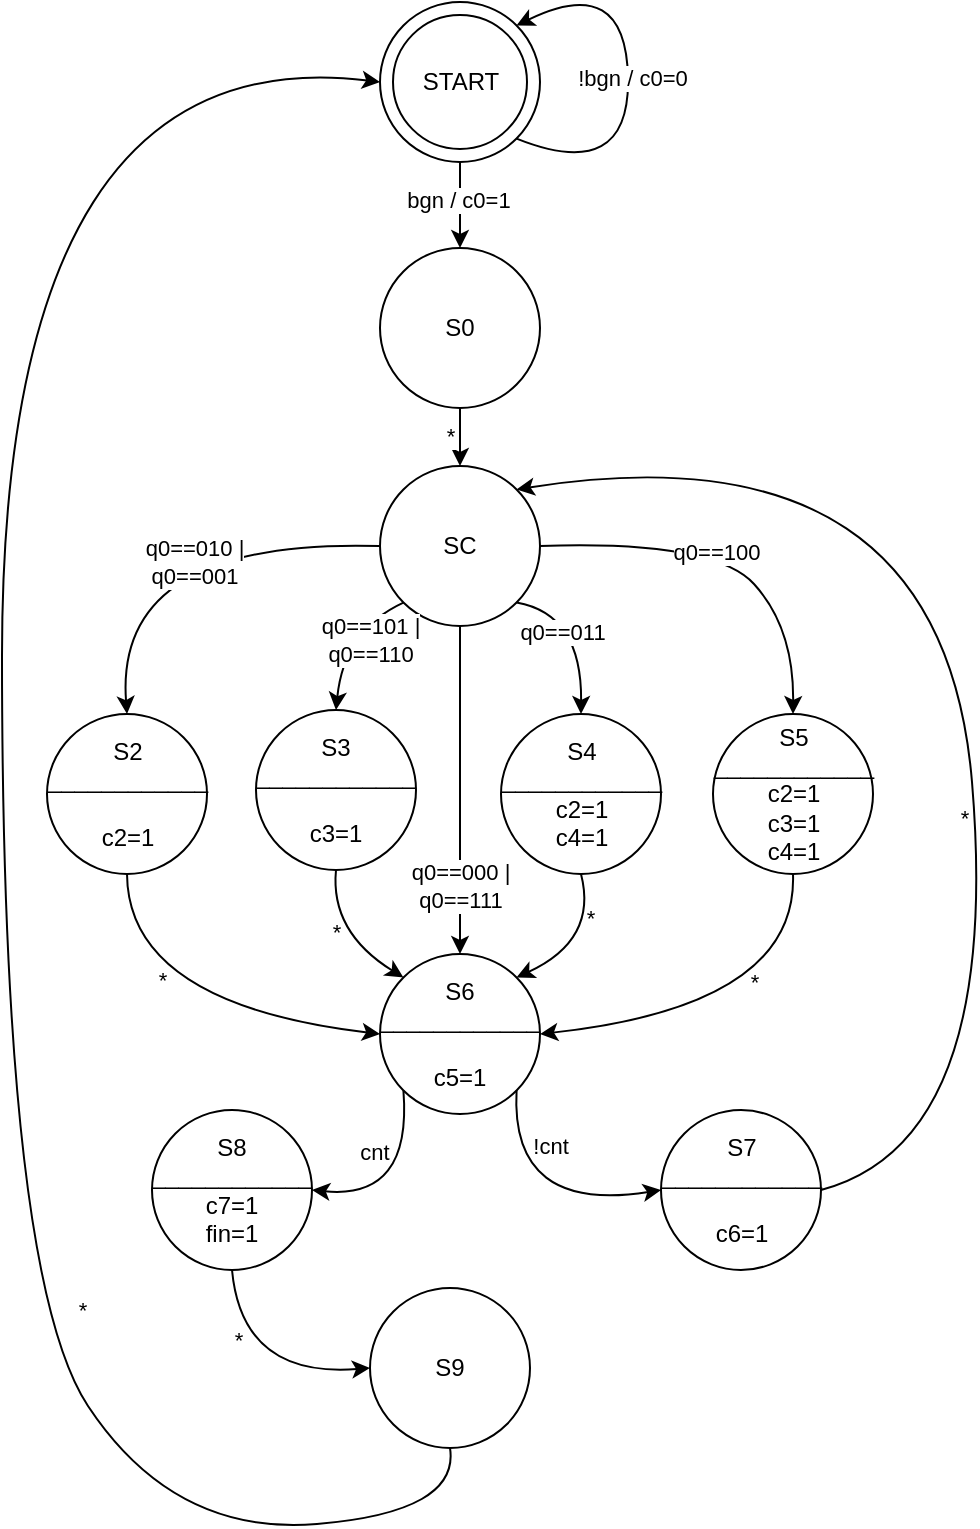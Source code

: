<mxfile version="24.2.5" type="device">
  <diagram name="Page-1" id="DgyS_MXJKcZcXVV9sVFN">
    <mxGraphModel dx="1991" dy="717" grid="0" gridSize="10" guides="1" tooltips="1" connect="1" arrows="1" fold="1" page="0" pageScale="1" pageWidth="850" pageHeight="1100" math="0" shadow="0">
      <root>
        <mxCell id="0" />
        <mxCell id="1" parent="0" />
        <mxCell id="X4ZpD0xZ3pDAeyfBsWEG-1" value="START" style="ellipse;whiteSpace=wrap;html=1;aspect=fixed;" parent="1" vertex="1">
          <mxGeometry x="29" y="138" width="80" height="80" as="geometry" />
        </mxCell>
        <mxCell id="X4ZpD0xZ3pDAeyfBsWEG-4" value="" style="curved=1;endArrow=classic;html=1;rounded=0;exitX=1;exitY=1;exitDx=0;exitDy=0;entryX=1;entryY=0;entryDx=0;entryDy=0;" parent="1" source="X4ZpD0xZ3pDAeyfBsWEG-1" target="X4ZpD0xZ3pDAeyfBsWEG-1" edge="1">
          <mxGeometry width="50" height="50" relative="1" as="geometry">
            <mxPoint x="133" y="215" as="sourcePoint" />
            <mxPoint x="183" y="165" as="targetPoint" />
            <Array as="points">
              <mxPoint x="154" y="229" />
              <mxPoint x="152" y="123" />
            </Array>
          </mxGeometry>
        </mxCell>
        <mxCell id="X4ZpD0xZ3pDAeyfBsWEG-5" value="!bgn / c0=0" style="edgeLabel;html=1;align=center;verticalAlign=middle;resizable=0;points=[];" parent="X4ZpD0xZ3pDAeyfBsWEG-4" vertex="1" connectable="0">
          <mxGeometry x="0.062" y="-2" relative="1" as="geometry">
            <mxPoint y="7" as="offset" />
          </mxGeometry>
        </mxCell>
        <mxCell id="X4ZpD0xZ3pDAeyfBsWEG-7" value="" style="endArrow=classic;html=1;rounded=0;exitX=0.5;exitY=1;exitDx=0;exitDy=0;entryX=0.5;entryY=0;entryDx=0;entryDy=0;" parent="1" target="X4ZpD0xZ3pDAeyfBsWEG-10" edge="1">
          <mxGeometry width="50" height="50" relative="1" as="geometry">
            <mxPoint x="69" y="218" as="sourcePoint" />
            <mxPoint x="69" y="261" as="targetPoint" />
          </mxGeometry>
        </mxCell>
        <mxCell id="X4ZpD0xZ3pDAeyfBsWEG-8" value="bgn / c0=1" style="edgeLabel;html=1;align=center;verticalAlign=middle;resizable=0;points=[];" parent="X4ZpD0xZ3pDAeyfBsWEG-7" vertex="1" connectable="0">
          <mxGeometry x="-0.111" y="-1" relative="1" as="geometry">
            <mxPoint as="offset" />
          </mxGeometry>
        </mxCell>
        <mxCell id="X4ZpD0xZ3pDAeyfBsWEG-15" value="" style="edgeStyle=orthogonalEdgeStyle;rounded=0;orthogonalLoop=1;jettySize=auto;html=1;" parent="1" source="X4ZpD0xZ3pDAeyfBsWEG-10" target="X4ZpD0xZ3pDAeyfBsWEG-14" edge="1">
          <mxGeometry relative="1" as="geometry" />
        </mxCell>
        <mxCell id="X4ZpD0xZ3pDAeyfBsWEG-21" value="*" style="edgeLabel;html=1;align=center;verticalAlign=middle;resizable=0;points=[];" parent="X4ZpD0xZ3pDAeyfBsWEG-15" vertex="1" connectable="0">
          <mxGeometry x="0.039" y="3" relative="1" as="geometry">
            <mxPoint x="-2" as="offset" />
          </mxGeometry>
        </mxCell>
        <mxCell id="X4ZpD0xZ3pDAeyfBsWEG-10" value="&lt;div&gt;S0&lt;/div&gt;" style="ellipse;whiteSpace=wrap;html=1;aspect=fixed;" parent="1" vertex="1">
          <mxGeometry x="29" y="261" width="80" height="80" as="geometry" />
        </mxCell>
        <mxCell id="X4ZpD0xZ3pDAeyfBsWEG-32" style="edgeStyle=orthogonalEdgeStyle;rounded=0;orthogonalLoop=1;jettySize=auto;html=1;entryX=0.5;entryY=0;entryDx=0;entryDy=0;" parent="1" source="X4ZpD0xZ3pDAeyfBsWEG-14" target="X4ZpD0xZ3pDAeyfBsWEG-20" edge="1">
          <mxGeometry relative="1" as="geometry" />
        </mxCell>
        <mxCell id="X4ZpD0xZ3pDAeyfBsWEG-33" value="&lt;div&gt;q0==000 |&lt;/div&gt;&lt;div&gt;q0==111&lt;br&gt;&lt;/div&gt;" style="edgeLabel;html=1;align=center;verticalAlign=middle;resizable=0;points=[];" parent="X4ZpD0xZ3pDAeyfBsWEG-32" vertex="1" connectable="0">
          <mxGeometry x="-0.213" y="-2" relative="1" as="geometry">
            <mxPoint x="2" y="65" as="offset" />
          </mxGeometry>
        </mxCell>
        <mxCell id="X4ZpD0xZ3pDAeyfBsWEG-14" value="SC" style="ellipse;whiteSpace=wrap;html=1;aspect=fixed;" parent="1" vertex="1">
          <mxGeometry x="29" y="370" width="80" height="80" as="geometry" />
        </mxCell>
        <mxCell id="X4ZpD0xZ3pDAeyfBsWEG-16" value="&lt;div&gt;S2&lt;/div&gt;&lt;div&gt;____________&lt;/div&gt;&lt;div&gt;&lt;br&gt;&lt;/div&gt;&lt;div&gt;c2=1&lt;br&gt;&lt;/div&gt;" style="ellipse;whiteSpace=wrap;html=1;aspect=fixed;" parent="1" vertex="1">
          <mxGeometry x="-137.5" y="494" width="80" height="80" as="geometry" />
        </mxCell>
        <mxCell id="X4ZpD0xZ3pDAeyfBsWEG-17" value="&lt;div&gt;S3&lt;/div&gt;&lt;div&gt;____________&lt;/div&gt;&lt;div&gt;&lt;br&gt;&lt;/div&gt;&lt;div&gt;c3=1&lt;br&gt;&lt;/div&gt;" style="ellipse;whiteSpace=wrap;html=1;aspect=fixed;" parent="1" vertex="1">
          <mxGeometry x="-33" y="492" width="80" height="80" as="geometry" />
        </mxCell>
        <mxCell id="X4ZpD0xZ3pDAeyfBsWEG-18" value="&lt;div&gt;S4&lt;/div&gt;&lt;div&gt;____________&lt;/div&gt;&lt;div&gt;c2=1&lt;/div&gt;&lt;div&gt;c4=1&lt;br&gt;&lt;/div&gt;" style="ellipse;whiteSpace=wrap;html=1;aspect=fixed;" parent="1" vertex="1">
          <mxGeometry x="89.5" y="494" width="80" height="80" as="geometry" />
        </mxCell>
        <mxCell id="X4ZpD0xZ3pDAeyfBsWEG-19" value="&lt;div&gt;S5&lt;/div&gt;&lt;div&gt;____________&lt;/div&gt;&lt;div&gt;c2=1&lt;/div&gt;&lt;div&gt;c3=1&lt;/div&gt;&lt;div&gt;c4=1&lt;br&gt;&lt;/div&gt;" style="ellipse;whiteSpace=wrap;html=1;aspect=fixed;" parent="1" vertex="1">
          <mxGeometry x="195.5" y="494" width="80" height="80" as="geometry" />
        </mxCell>
        <mxCell id="X4ZpD0xZ3pDAeyfBsWEG-20" value="&lt;div&gt;S6&lt;/div&gt;&lt;div&gt;____________&lt;/div&gt;&lt;div&gt;&lt;br&gt;&lt;/div&gt;&lt;div&gt;c5=1&lt;br&gt;&lt;/div&gt;" style="ellipse;whiteSpace=wrap;html=1;aspect=fixed;" parent="1" vertex="1">
          <mxGeometry x="29" y="614" width="80" height="80" as="geometry" />
        </mxCell>
        <mxCell id="X4ZpD0xZ3pDAeyfBsWEG-22" value="" style="curved=1;endArrow=classic;html=1;rounded=0;exitX=0;exitY=0.5;exitDx=0;exitDy=0;entryX=0.5;entryY=0;entryDx=0;entryDy=0;" parent="1" source="X4ZpD0xZ3pDAeyfBsWEG-14" target="X4ZpD0xZ3pDAeyfBsWEG-16" edge="1">
          <mxGeometry width="50" height="50" relative="1" as="geometry">
            <mxPoint x="-59" y="558" as="sourcePoint" />
            <mxPoint x="-9" y="508" as="targetPoint" />
            <Array as="points">
              <mxPoint x="-104" y="406" />
            </Array>
          </mxGeometry>
        </mxCell>
        <mxCell id="X4ZpD0xZ3pDAeyfBsWEG-23" value="&lt;div&gt;q0==010 |&lt;/div&gt;&lt;div&gt;q0==001&lt;br&gt;&lt;/div&gt;" style="edgeLabel;html=1;align=center;verticalAlign=middle;resizable=0;points=[];" parent="X4ZpD0xZ3pDAeyfBsWEG-22" vertex="1" connectable="0">
          <mxGeometry x="-0.165" y="11" relative="1" as="geometry">
            <mxPoint as="offset" />
          </mxGeometry>
        </mxCell>
        <mxCell id="X4ZpD0xZ3pDAeyfBsWEG-24" value="" style="curved=1;endArrow=classic;html=1;rounded=0;exitX=0;exitY=1;exitDx=0;exitDy=0;entryX=0.5;entryY=0;entryDx=0;entryDy=0;" parent="1" source="X4ZpD0xZ3pDAeyfBsWEG-14" target="X4ZpD0xZ3pDAeyfBsWEG-17" edge="1">
          <mxGeometry width="50" height="50" relative="1" as="geometry">
            <mxPoint x="-59" y="549" as="sourcePoint" />
            <mxPoint x="-9" y="499" as="targetPoint" />
            <Array as="points">
              <mxPoint x="11" y="452" />
            </Array>
          </mxGeometry>
        </mxCell>
        <mxCell id="X4ZpD0xZ3pDAeyfBsWEG-25" value="&lt;div&gt;q0==101 | &lt;br&gt;&lt;/div&gt;&lt;div&gt;q0==110&lt;br&gt;&lt;/div&gt;" style="edgeLabel;html=1;align=center;verticalAlign=middle;resizable=0;points=[];" parent="X4ZpD0xZ3pDAeyfBsWEG-24" vertex="1" connectable="0">
          <mxGeometry x="-0.355" y="10" relative="1" as="geometry">
            <mxPoint as="offset" />
          </mxGeometry>
        </mxCell>
        <mxCell id="X4ZpD0xZ3pDAeyfBsWEG-26" value="" style="curved=1;endArrow=classic;html=1;rounded=0;exitX=1;exitY=1;exitDx=0;exitDy=0;entryX=0.5;entryY=0;entryDx=0;entryDy=0;" parent="1" source="X4ZpD0xZ3pDAeyfBsWEG-14" target="X4ZpD0xZ3pDAeyfBsWEG-18" edge="1">
          <mxGeometry width="50" height="50" relative="1" as="geometry">
            <mxPoint x="76" y="547" as="sourcePoint" />
            <mxPoint x="126" y="497" as="targetPoint" />
            <Array as="points">
              <mxPoint x="130" y="444" />
            </Array>
          </mxGeometry>
        </mxCell>
        <mxCell id="X4ZpD0xZ3pDAeyfBsWEG-27" value="&lt;div&gt;q0==011&lt;br&gt;&lt;/div&gt;" style="edgeLabel;html=1;align=center;verticalAlign=middle;resizable=0;points=[];" parent="X4ZpD0xZ3pDAeyfBsWEG-26" vertex="1" connectable="0">
          <mxGeometry x="0.013" y="-10" relative="1" as="geometry">
            <mxPoint as="offset" />
          </mxGeometry>
        </mxCell>
        <mxCell id="X4ZpD0xZ3pDAeyfBsWEG-29" value="" style="curved=1;endArrow=classic;html=1;rounded=0;exitX=1;exitY=0.5;exitDx=0;exitDy=0;entryX=0.5;entryY=0;entryDx=0;entryDy=0;" parent="1" source="X4ZpD0xZ3pDAeyfBsWEG-14" target="X4ZpD0xZ3pDAeyfBsWEG-19" edge="1">
          <mxGeometry width="50" height="50" relative="1" as="geometry">
            <mxPoint x="76" y="547" as="sourcePoint" />
            <mxPoint x="126" y="497" as="targetPoint" />
            <Array as="points">
              <mxPoint x="196" y="407" />
              <mxPoint x="236" y="451" />
            </Array>
          </mxGeometry>
        </mxCell>
        <mxCell id="X4ZpD0xZ3pDAeyfBsWEG-30" value="q0==100" style="edgeLabel;html=1;align=center;verticalAlign=middle;resizable=0;points=[];" parent="X4ZpD0xZ3pDAeyfBsWEG-29" vertex="1" connectable="0">
          <mxGeometry x="-0.027" y="-3" relative="1" as="geometry">
            <mxPoint as="offset" />
          </mxGeometry>
        </mxCell>
        <mxCell id="X4ZpD0xZ3pDAeyfBsWEG-34" value="" style="curved=1;endArrow=classic;html=1;rounded=0;exitX=0.5;exitY=1;exitDx=0;exitDy=0;entryX=0;entryY=0.5;entryDx=0;entryDy=0;" parent="1" source="X4ZpD0xZ3pDAeyfBsWEG-16" target="X4ZpD0xZ3pDAeyfBsWEG-20" edge="1">
          <mxGeometry width="50" height="50" relative="1" as="geometry">
            <mxPoint x="59" y="732" as="sourcePoint" />
            <mxPoint x="109" y="682" as="targetPoint" />
            <Array as="points">
              <mxPoint x="-97" y="639" />
            </Array>
          </mxGeometry>
        </mxCell>
        <mxCell id="X4ZpD0xZ3pDAeyfBsWEG-38" value="*" style="edgeLabel;html=1;align=center;verticalAlign=middle;resizable=0;points=[];" parent="X4ZpD0xZ3pDAeyfBsWEG-34" vertex="1" connectable="0">
          <mxGeometry x="-0.056" y="20" relative="1" as="geometry">
            <mxPoint x="-11" y="5" as="offset" />
          </mxGeometry>
        </mxCell>
        <mxCell id="X4ZpD0xZ3pDAeyfBsWEG-35" value="" style="curved=1;endArrow=classic;html=1;rounded=0;exitX=0.5;exitY=1;exitDx=0;exitDy=0;entryX=0;entryY=0;entryDx=0;entryDy=0;" parent="1" source="X4ZpD0xZ3pDAeyfBsWEG-17" target="X4ZpD0xZ3pDAeyfBsWEG-20" edge="1">
          <mxGeometry width="50" height="50" relative="1" as="geometry">
            <mxPoint x="59" y="732" as="sourcePoint" />
            <mxPoint x="109" y="682" as="targetPoint" />
            <Array as="points">
              <mxPoint x="4" y="603" />
            </Array>
          </mxGeometry>
        </mxCell>
        <mxCell id="X4ZpD0xZ3pDAeyfBsWEG-39" value="*" style="edgeLabel;html=1;align=center;verticalAlign=middle;resizable=0;points=[];" parent="X4ZpD0xZ3pDAeyfBsWEG-35" vertex="1" connectable="0">
          <mxGeometry x="0.118" y="6" relative="1" as="geometry">
            <mxPoint x="-9" y="-1" as="offset" />
          </mxGeometry>
        </mxCell>
        <mxCell id="X4ZpD0xZ3pDAeyfBsWEG-36" value="" style="curved=1;endArrow=classic;html=1;rounded=0;exitX=0.5;exitY=1;exitDx=0;exitDy=0;entryX=1;entryY=0;entryDx=0;entryDy=0;" parent="1" source="X4ZpD0xZ3pDAeyfBsWEG-18" target="X4ZpD0xZ3pDAeyfBsWEG-20" edge="1">
          <mxGeometry width="50" height="50" relative="1" as="geometry">
            <mxPoint x="59" y="732" as="sourcePoint" />
            <mxPoint x="109" y="682" as="targetPoint" />
            <Array as="points">
              <mxPoint x="138" y="607" />
            </Array>
          </mxGeometry>
        </mxCell>
        <mxCell id="X4ZpD0xZ3pDAeyfBsWEG-40" value="*" style="edgeLabel;html=1;align=center;verticalAlign=middle;resizable=0;points=[];" parent="X4ZpD0xZ3pDAeyfBsWEG-36" vertex="1" connectable="0">
          <mxGeometry x="-0.569" y="-5" relative="1" as="geometry">
            <mxPoint x="5" y="4" as="offset" />
          </mxGeometry>
        </mxCell>
        <mxCell id="X4ZpD0xZ3pDAeyfBsWEG-37" value="" style="curved=1;endArrow=classic;html=1;rounded=0;exitX=0.5;exitY=1;exitDx=0;exitDy=0;entryX=1;entryY=0.5;entryDx=0;entryDy=0;" parent="1" source="X4ZpD0xZ3pDAeyfBsWEG-19" target="X4ZpD0xZ3pDAeyfBsWEG-20" edge="1">
          <mxGeometry width="50" height="50" relative="1" as="geometry">
            <mxPoint x="59" y="732" as="sourcePoint" />
            <mxPoint x="109" y="682" as="targetPoint" />
            <Array as="points">
              <mxPoint x="238" y="640" />
            </Array>
          </mxGeometry>
        </mxCell>
        <mxCell id="X4ZpD0xZ3pDAeyfBsWEG-41" value="*" style="edgeLabel;html=1;align=center;verticalAlign=middle;resizable=0;points=[];" parent="X4ZpD0xZ3pDAeyfBsWEG-37" vertex="1" connectable="0">
          <mxGeometry x="-0.111" y="-15" relative="1" as="geometry">
            <mxPoint as="offset" />
          </mxGeometry>
        </mxCell>
        <mxCell id="X4ZpD0xZ3pDAeyfBsWEG-42" value="&lt;div&gt;S7&lt;/div&gt;&lt;div&gt;____________&lt;/div&gt;&lt;div&gt;&lt;br&gt;&lt;/div&gt;&lt;div&gt;c6=1&lt;br&gt;&lt;/div&gt;" style="ellipse;whiteSpace=wrap;html=1;aspect=fixed;" parent="1" vertex="1">
          <mxGeometry x="169.5" y="692" width="80" height="80" as="geometry" />
        </mxCell>
        <mxCell id="X4ZpD0xZ3pDAeyfBsWEG-45" value="" style="curved=1;endArrow=classic;html=1;rounded=0;exitX=1;exitY=0.5;exitDx=0;exitDy=0;entryX=1;entryY=0;entryDx=0;entryDy=0;" parent="1" source="X4ZpD0xZ3pDAeyfBsWEG-42" target="X4ZpD0xZ3pDAeyfBsWEG-14" edge="1">
          <mxGeometry width="50" height="50" relative="1" as="geometry">
            <mxPoint x="50" y="569" as="sourcePoint" />
            <mxPoint x="100" y="519" as="targetPoint" />
            <Array as="points">
              <mxPoint x="340" y="708" />
              <mxPoint x="310" y="348" />
            </Array>
          </mxGeometry>
        </mxCell>
        <mxCell id="X4ZpD0xZ3pDAeyfBsWEG-46" value="*" style="edgeLabel;html=1;align=center;verticalAlign=middle;resizable=0;points=[];" parent="X4ZpD0xZ3pDAeyfBsWEG-45" vertex="1" connectable="0">
          <mxGeometry x="-0.235" y="6" relative="1" as="geometry">
            <mxPoint as="offset" />
          </mxGeometry>
        </mxCell>
        <mxCell id="X4ZpD0xZ3pDAeyfBsWEG-47" value="" style="curved=1;endArrow=classic;html=1;rounded=0;exitX=1;exitY=1;exitDx=0;exitDy=0;entryX=0;entryY=0.5;entryDx=0;entryDy=0;" parent="1" source="X4ZpD0xZ3pDAeyfBsWEG-20" target="X4ZpD0xZ3pDAeyfBsWEG-42" edge="1">
          <mxGeometry width="50" height="50" relative="1" as="geometry">
            <mxPoint x="82" y="794" as="sourcePoint" />
            <mxPoint x="132" y="744" as="targetPoint" />
            <Array as="points">
              <mxPoint x="94" y="744" />
            </Array>
          </mxGeometry>
        </mxCell>
        <mxCell id="X4ZpD0xZ3pDAeyfBsWEG-48" value="!cnt" style="edgeLabel;html=1;align=center;verticalAlign=middle;resizable=0;points=[];" parent="X4ZpD0xZ3pDAeyfBsWEG-47" vertex="1" connectable="0">
          <mxGeometry x="0.323" y="11" relative="1" as="geometry">
            <mxPoint x="-8" y="-19" as="offset" />
          </mxGeometry>
        </mxCell>
        <mxCell id="X4ZpD0xZ3pDAeyfBsWEG-49" value="&lt;div&gt;S8&lt;/div&gt;&lt;div&gt;____________&lt;/div&gt;&lt;div&gt;c7=1&lt;/div&gt;&lt;div&gt;fin=1&lt;br&gt;&lt;/div&gt;" style="ellipse;whiteSpace=wrap;html=1;aspect=fixed;" parent="1" vertex="1">
          <mxGeometry x="-85" y="692" width="80" height="80" as="geometry" />
        </mxCell>
        <mxCell id="X4ZpD0xZ3pDAeyfBsWEG-50" value="" style="curved=1;endArrow=classic;html=1;rounded=0;exitX=0;exitY=1;exitDx=0;exitDy=0;entryX=1;entryY=0.5;entryDx=0;entryDy=0;" parent="1" source="X4ZpD0xZ3pDAeyfBsWEG-20" target="X4ZpD0xZ3pDAeyfBsWEG-49" edge="1">
          <mxGeometry width="50" height="50" relative="1" as="geometry">
            <mxPoint x="28" y="668" as="sourcePoint" />
            <mxPoint x="78" y="618" as="targetPoint" />
            <Array as="points">
              <mxPoint x="45" y="737" />
            </Array>
          </mxGeometry>
        </mxCell>
        <mxCell id="X4ZpD0xZ3pDAeyfBsWEG-51" value="cnt" style="edgeLabel;html=1;align=center;verticalAlign=middle;resizable=0;points=[];" parent="X4ZpD0xZ3pDAeyfBsWEG-50" vertex="1" connectable="0">
          <mxGeometry x="-0.324" y="-3" relative="1" as="geometry">
            <mxPoint x="-15" y="-5" as="offset" />
          </mxGeometry>
        </mxCell>
        <mxCell id="X4ZpD0xZ3pDAeyfBsWEG-52" value="&lt;div&gt;S9&lt;/div&gt;" style="ellipse;whiteSpace=wrap;html=1;aspect=fixed;" parent="1" vertex="1">
          <mxGeometry x="24" y="781" width="80" height="80" as="geometry" />
        </mxCell>
        <mxCell id="X4ZpD0xZ3pDAeyfBsWEG-53" value="" style="curved=1;endArrow=classic;html=1;rounded=0;exitX=0.5;exitY=1;exitDx=0;exitDy=0;entryX=0;entryY=0.5;entryDx=0;entryDy=0;" parent="1" source="X4ZpD0xZ3pDAeyfBsWEG-49" target="X4ZpD0xZ3pDAeyfBsWEG-52" edge="1">
          <mxGeometry width="50" height="50" relative="1" as="geometry">
            <mxPoint x="28" y="788" as="sourcePoint" />
            <mxPoint x="78" y="738" as="targetPoint" />
            <Array as="points">
              <mxPoint x="-40" y="826" />
            </Array>
          </mxGeometry>
        </mxCell>
        <mxCell id="X4ZpD0xZ3pDAeyfBsWEG-54" value="*" style="edgeLabel;html=1;align=center;verticalAlign=middle;resizable=0;points=[];" parent="X4ZpD0xZ3pDAeyfBsWEG-53" vertex="1" connectable="0">
          <mxGeometry x="-0.505" y="12" relative="1" as="geometry">
            <mxPoint x="-12" y="6" as="offset" />
          </mxGeometry>
        </mxCell>
        <mxCell id="X4ZpD0xZ3pDAeyfBsWEG-55" value="" style="curved=1;endArrow=classic;html=1;rounded=0;exitX=0.5;exitY=1;exitDx=0;exitDy=0;entryX=0;entryY=0.5;entryDx=0;entryDy=0;" parent="1" source="X4ZpD0xZ3pDAeyfBsWEG-52" target="X4ZpD0xZ3pDAeyfBsWEG-1" edge="1">
          <mxGeometry width="50" height="50" relative="1" as="geometry">
            <mxPoint x="-8" y="612" as="sourcePoint" />
            <mxPoint x="-129" y="313" as="targetPoint" />
            <Array as="points">
              <mxPoint x="69" y="893" />
              <mxPoint x="-74" y="905" />
              <mxPoint x="-160" y="775" />
              <mxPoint x="-160" y="155" />
            </Array>
          </mxGeometry>
        </mxCell>
        <mxCell id="X4ZpD0xZ3pDAeyfBsWEG-56" value="*" style="edgeLabel;html=1;align=center;verticalAlign=middle;resizable=0;points=[];" parent="X4ZpD0xZ3pDAeyfBsWEG-55" vertex="1" connectable="0">
          <mxGeometry x="-0.586" y="-5" relative="1" as="geometry">
            <mxPoint x="-17" y="-60" as="offset" />
          </mxGeometry>
        </mxCell>
        <mxCell id="Z1GMpkmKqkrvlCKfjG69-1" value="START" style="ellipse;whiteSpace=wrap;html=1;aspect=fixed;" parent="1" vertex="1">
          <mxGeometry x="35.5" y="144.5" width="67" height="67" as="geometry" />
        </mxCell>
      </root>
    </mxGraphModel>
  </diagram>
</mxfile>
